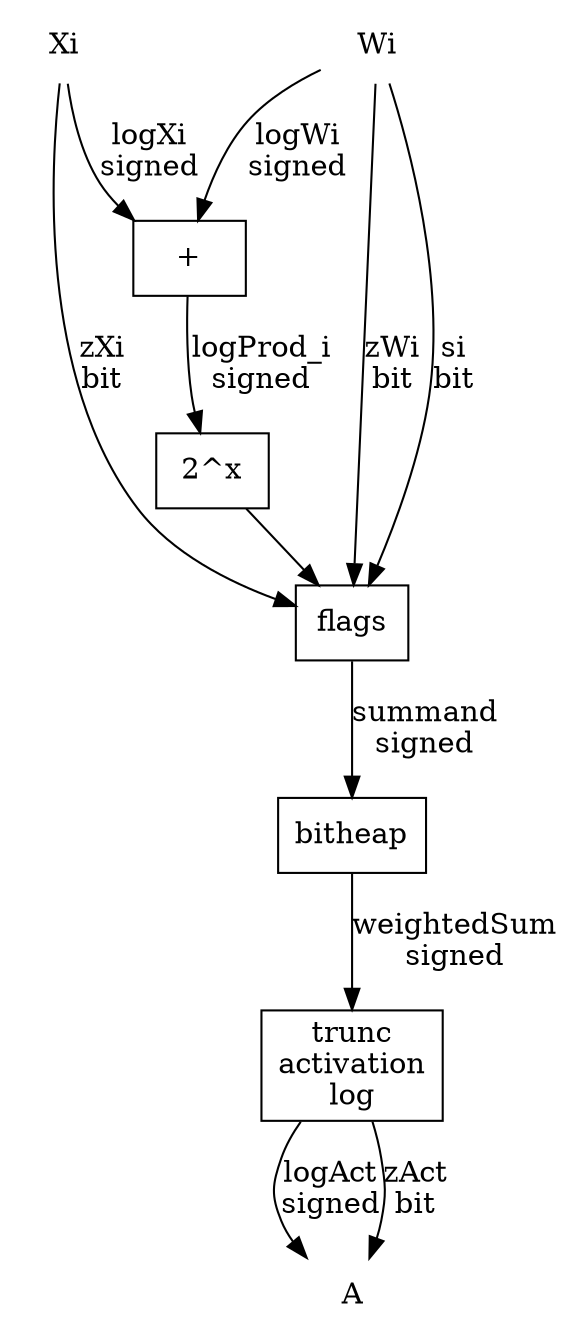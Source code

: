 digraph perceptron {
    graph [splines=true];
    {
        node [shape=plaintext];
        Xi; Wi; A;
    }
    {
        node [shape=box];
        bitheap; flags;
        activation [label="trunc\nactivation\nlog"];
        plus [label="+"];
        exp [label="2^x"];
    }
    Xi -> flags [label="zXi\nbit"];
    Wi -> flags [label="zWi\nbit"];

    Xi -> plus [label="logXi\nsigned"];
    Wi -> plus [label="logWi\nsigned"];

    plus -> exp [label="logProd_i\nsigned"];

    exp -> flags;
    Wi -> flags [label="si\nbit"];

    flags -> bitheap [label="summand\nsigned"];
    bitheap -> activation [label="weightedSum\nsigned"];
    activation -> A [label="logAct\nsigned"];
    activation -> A [label="zAct\nbit"];
}
